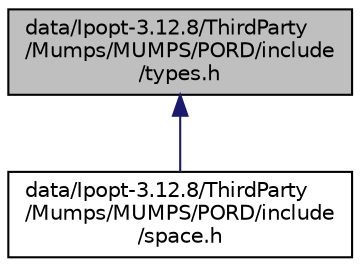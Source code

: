 digraph "data/Ipopt-3.12.8/ThirdParty/Mumps/MUMPS/PORD/include/types.h"
{
  edge [fontname="Helvetica",fontsize="10",labelfontname="Helvetica",labelfontsize="10"];
  node [fontname="Helvetica",fontsize="10",shape=record];
  Node1 [label="data/Ipopt-3.12.8/ThirdParty\l/Mumps/MUMPS/PORD/include\l/types.h",height=0.2,width=0.4,color="black", fillcolor="grey75", style="filled" fontcolor="black"];
  Node1 -> Node2 [dir="back",color="midnightblue",fontsize="10",style="solid",fontname="Helvetica"];
  Node2 [label="data/Ipopt-3.12.8/ThirdParty\l/Mumps/MUMPS/PORD/include\l/space.h",height=0.2,width=0.4,color="black", fillcolor="white", style="filled",URL="$space_8h.html"];
}
